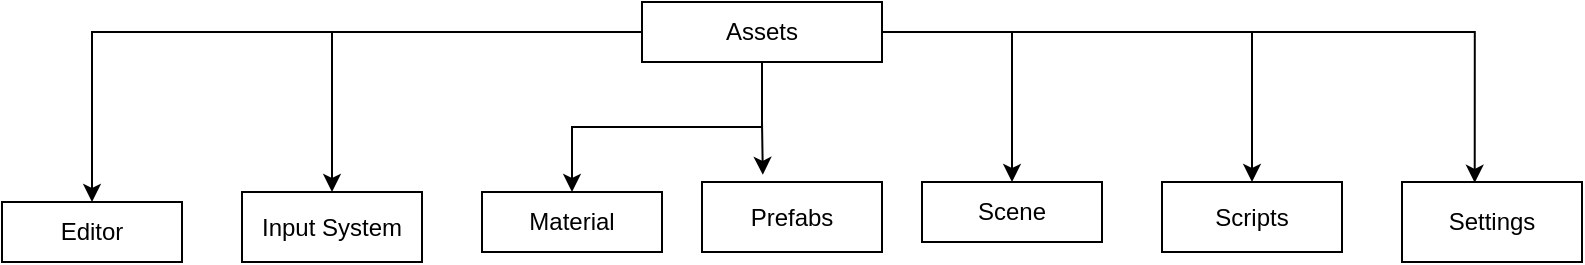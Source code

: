 <mxfile version="17.5.0" type="github">
  <diagram id="wurKgi8br9V9tv3kZPat" name="Page-1">
    <mxGraphModel dx="1038" dy="560" grid="1" gridSize="10" guides="1" tooltips="1" connect="1" arrows="1" fold="1" page="1" pageScale="1" pageWidth="850" pageHeight="1100" math="0" shadow="0">
      <root>
        <mxCell id="0" />
        <mxCell id="1" parent="0" />
        <mxCell id="BrATncubqIpVO5ocK9Gx-17" style="edgeStyle=orthogonalEdgeStyle;rounded=0;orthogonalLoop=1;jettySize=auto;html=1;entryX=0.5;entryY=0;entryDx=0;entryDy=0;" edge="1" parent="1" source="BrATncubqIpVO5ocK9Gx-1" target="BrATncubqIpVO5ocK9Gx-4">
          <mxGeometry relative="1" as="geometry" />
        </mxCell>
        <mxCell id="BrATncubqIpVO5ocK9Gx-18" style="edgeStyle=orthogonalEdgeStyle;rounded=0;orthogonalLoop=1;jettySize=auto;html=1;entryX=0.5;entryY=0;entryDx=0;entryDy=0;" edge="1" parent="1" source="BrATncubqIpVO5ocK9Gx-1" target="BrATncubqIpVO5ocK9Gx-6">
          <mxGeometry relative="1" as="geometry" />
        </mxCell>
        <mxCell id="BrATncubqIpVO5ocK9Gx-20" style="edgeStyle=orthogonalEdgeStyle;rounded=0;orthogonalLoop=1;jettySize=auto;html=1;" edge="1" parent="1" source="BrATncubqIpVO5ocK9Gx-1" target="BrATncubqIpVO5ocK9Gx-8">
          <mxGeometry relative="1" as="geometry" />
        </mxCell>
        <mxCell id="BrATncubqIpVO5ocK9Gx-21" style="edgeStyle=orthogonalEdgeStyle;rounded=0;orthogonalLoop=1;jettySize=auto;html=1;entryX=0.338;entryY=-0.103;entryDx=0;entryDy=0;entryPerimeter=0;" edge="1" parent="1" source="BrATncubqIpVO5ocK9Gx-1" target="BrATncubqIpVO5ocK9Gx-10">
          <mxGeometry relative="1" as="geometry" />
        </mxCell>
        <mxCell id="BrATncubqIpVO5ocK9Gx-22" style="edgeStyle=orthogonalEdgeStyle;rounded=0;orthogonalLoop=1;jettySize=auto;html=1;entryX=0.5;entryY=0;entryDx=0;entryDy=0;" edge="1" parent="1" source="BrATncubqIpVO5ocK9Gx-1" target="BrATncubqIpVO5ocK9Gx-13">
          <mxGeometry relative="1" as="geometry" />
        </mxCell>
        <mxCell id="BrATncubqIpVO5ocK9Gx-23" style="edgeStyle=orthogonalEdgeStyle;rounded=0;orthogonalLoop=1;jettySize=auto;html=1;entryX=0.5;entryY=0;entryDx=0;entryDy=0;" edge="1" parent="1" source="BrATncubqIpVO5ocK9Gx-1" target="BrATncubqIpVO5ocK9Gx-15">
          <mxGeometry relative="1" as="geometry" />
        </mxCell>
        <mxCell id="BrATncubqIpVO5ocK9Gx-24" style="edgeStyle=orthogonalEdgeStyle;rounded=0;orthogonalLoop=1;jettySize=auto;html=1;entryX=0.404;entryY=0.01;entryDx=0;entryDy=0;entryPerimeter=0;" edge="1" parent="1" source="BrATncubqIpVO5ocK9Gx-1" target="BrATncubqIpVO5ocK9Gx-16">
          <mxGeometry relative="1" as="geometry" />
        </mxCell>
        <mxCell id="BrATncubqIpVO5ocK9Gx-1" value="Assets" style="whiteSpace=wrap;html=1;" vertex="1" parent="1">
          <mxGeometry x="350" y="170" width="120" height="30" as="geometry" />
        </mxCell>
        <mxCell id="BrATncubqIpVO5ocK9Gx-4" value="Editor" style="whiteSpace=wrap;html=1;" vertex="1" parent="1">
          <mxGeometry x="30" y="270" width="90" height="30" as="geometry" />
        </mxCell>
        <mxCell id="BrATncubqIpVO5ocK9Gx-6" value="Input System" style="whiteSpace=wrap;html=1;" vertex="1" parent="1">
          <mxGeometry x="150" y="265" width="90" height="35" as="geometry" />
        </mxCell>
        <mxCell id="BrATncubqIpVO5ocK9Gx-8" value="Material" style="whiteSpace=wrap;html=1;" vertex="1" parent="1">
          <mxGeometry x="270" y="265" width="90" height="30" as="geometry" />
        </mxCell>
        <mxCell id="BrATncubqIpVO5ocK9Gx-10" value="Prefabs" style="whiteSpace=wrap;html=1;" vertex="1" parent="1">
          <mxGeometry x="380" y="260" width="90" height="35" as="geometry" />
        </mxCell>
        <mxCell id="BrATncubqIpVO5ocK9Gx-13" value="Scene" style="whiteSpace=wrap;html=1;" vertex="1" parent="1">
          <mxGeometry x="490" y="260" width="90" height="30" as="geometry" />
        </mxCell>
        <mxCell id="BrATncubqIpVO5ocK9Gx-15" value="Scripts" style="whiteSpace=wrap;html=1;" vertex="1" parent="1">
          <mxGeometry x="610" y="260" width="90" height="35" as="geometry" />
        </mxCell>
        <mxCell id="BrATncubqIpVO5ocK9Gx-16" value="Settings" style="whiteSpace=wrap;html=1;" vertex="1" parent="1">
          <mxGeometry x="730" y="260" width="90" height="40" as="geometry" />
        </mxCell>
      </root>
    </mxGraphModel>
  </diagram>
</mxfile>
